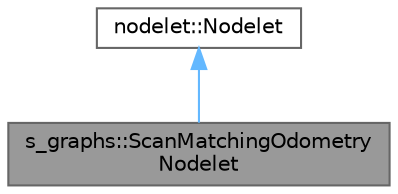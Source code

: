 digraph "s_graphs::ScanMatchingOdometryNodelet"
{
 // LATEX_PDF_SIZE
  bgcolor="transparent";
  edge [fontname=Helvetica,fontsize=10,labelfontname=Helvetica,labelfontsize=10];
  node [fontname=Helvetica,fontsize=10,shape=box,height=0.2,width=0.4];
  Node1 [label="s_graphs::ScanMatchingOdometry\lNodelet",height=0.2,width=0.4,color="gray40", fillcolor="grey60", style="filled", fontcolor="black",tooltip=" "];
  Node2 -> Node1 [dir="back",color="steelblue1",style="solid"];
  Node2 [label="nodelet::Nodelet",height=0.2,width=0.4,color="gray40", fillcolor="white", style="filled",tooltip=" "];
}
